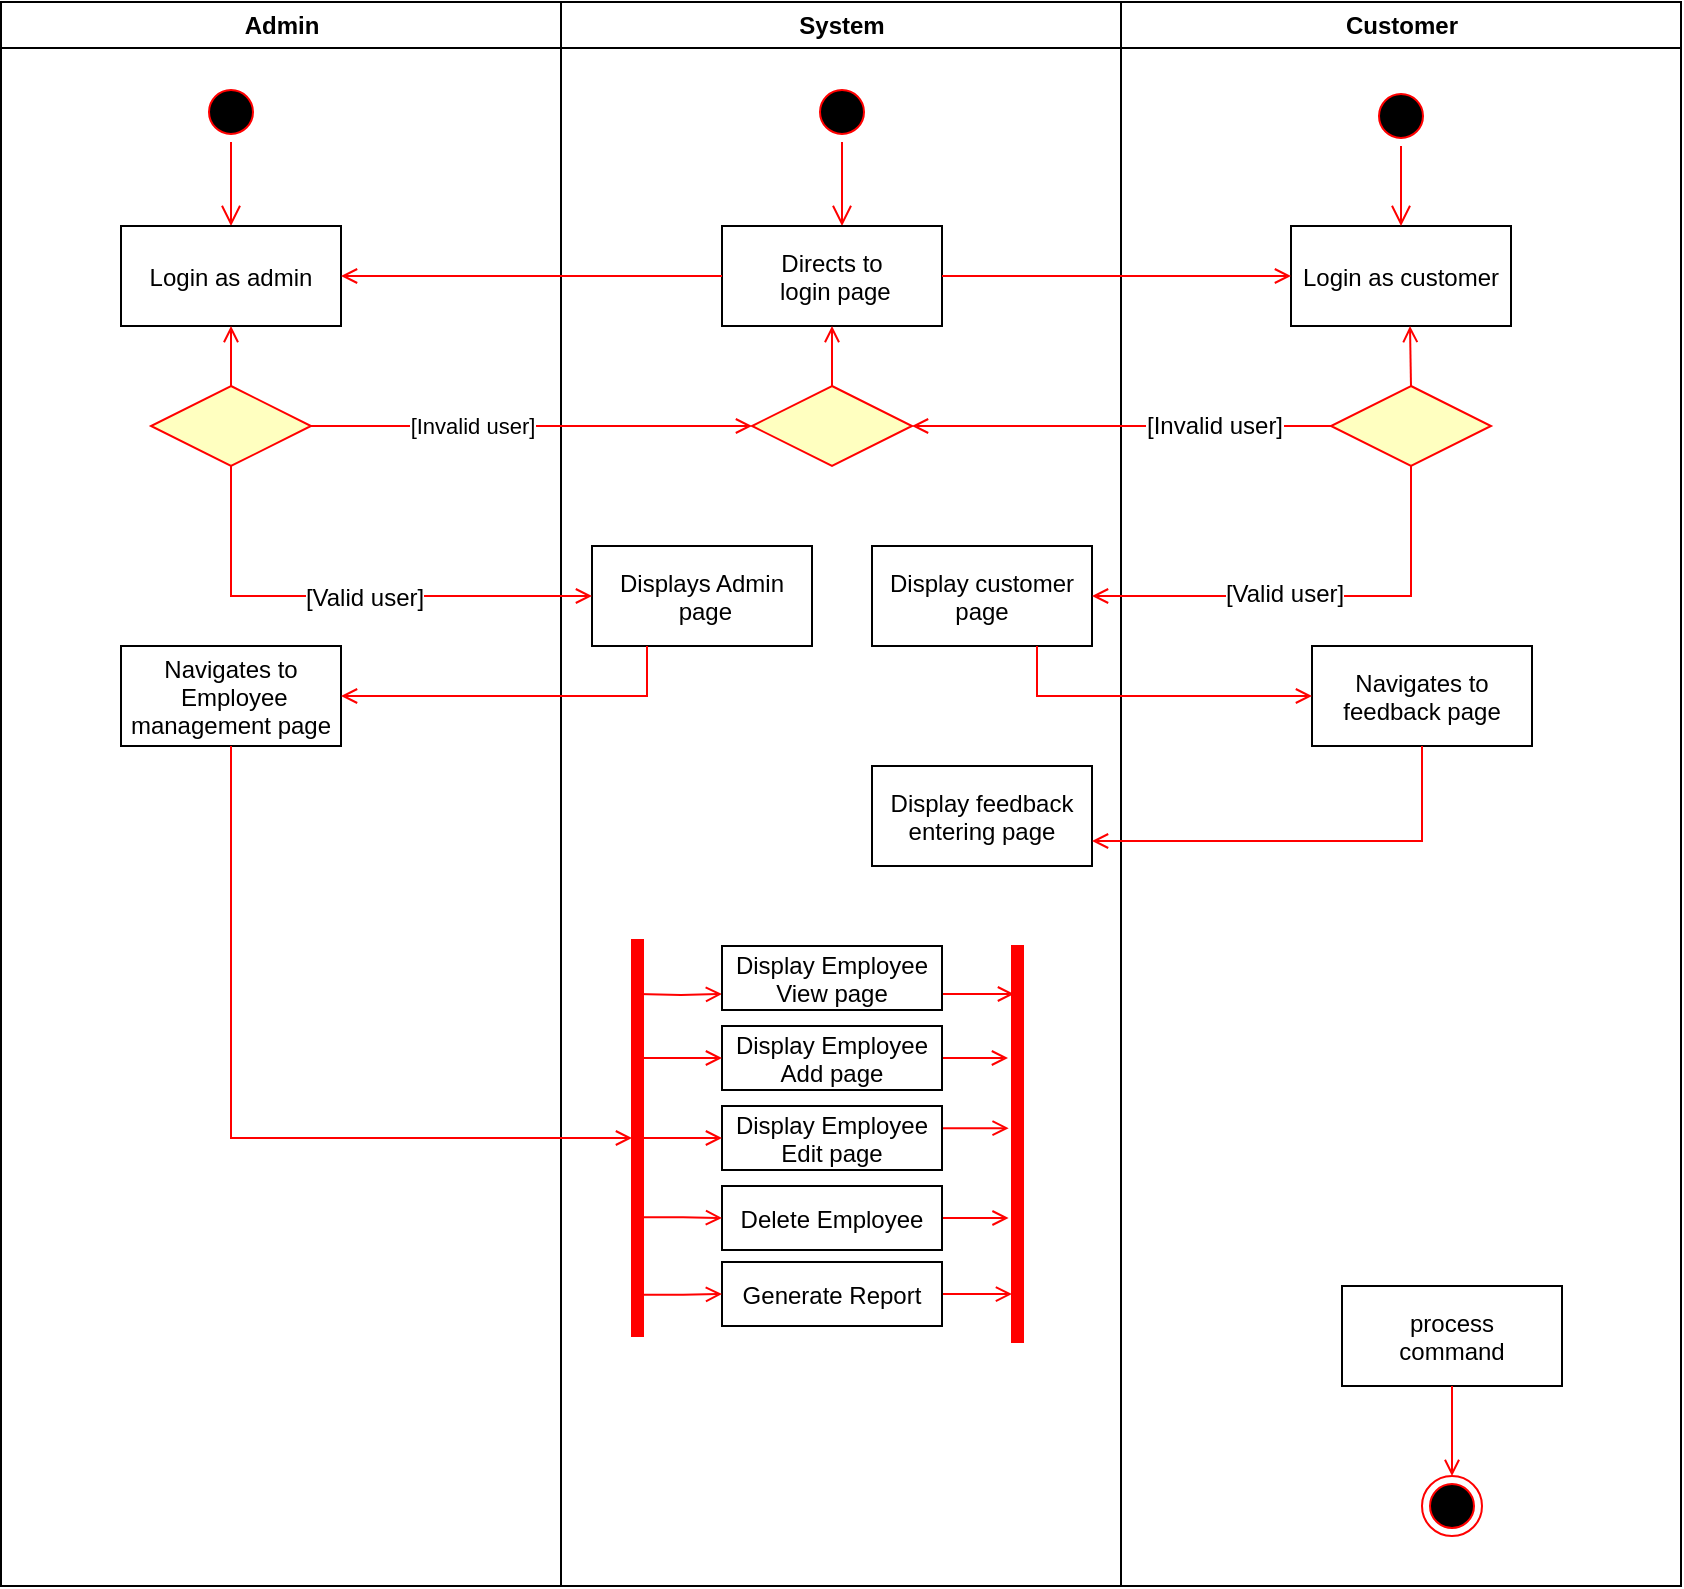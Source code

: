 <mxfile version="15.5.0" type="github">
  <diagram name="Page-1" id="e7e014a7-5840-1c2e-5031-d8a46d1fe8dd">
    <mxGraphModel dx="1730" dy="912" grid="1" gridSize="10" guides="1" tooltips="1" connect="1" arrows="1" fold="1" page="1" pageScale="1" pageWidth="1169" pageHeight="826" background="none" math="0" shadow="0">
      <root>
        <mxCell id="0" />
        <mxCell id="1" parent="0" />
        <mxCell id="2" value="Admin" style="swimlane;whiteSpace=wrap" parent="1" vertex="1">
          <mxGeometry x="164.5" y="128" width="280" height="792" as="geometry" />
        </mxCell>
        <mxCell id="5" value="" style="ellipse;shape=startState;fillColor=#000000;strokeColor=#ff0000;" parent="2" vertex="1">
          <mxGeometry x="100" y="40" width="30" height="30" as="geometry" />
        </mxCell>
        <mxCell id="6" value="" style="edgeStyle=elbowEdgeStyle;elbow=horizontal;verticalAlign=bottom;endArrow=open;endSize=8;strokeColor=#FF0000;endFill=1;rounded=0" parent="2" source="5" target="7" edge="1">
          <mxGeometry x="100" y="40" as="geometry">
            <mxPoint x="115" y="110" as="targetPoint" />
          </mxGeometry>
        </mxCell>
        <mxCell id="7" value="Login as admin" style="" parent="2" vertex="1">
          <mxGeometry x="60" y="112" width="110" height="50" as="geometry" />
        </mxCell>
        <mxCell id="vQt9zWExh9lSxkHfg90g-54" style="edgeStyle=orthogonalEdgeStyle;rounded=0;orthogonalLoop=1;jettySize=auto;html=1;exitX=0.5;exitY=0;exitDx=0;exitDy=0;entryX=0.5;entryY=1;entryDx=0;entryDy=0;strokeColor=#FF0000;endFill=1;endArrow=open;" edge="1" parent="2" source="vQt9zWExh9lSxkHfg90g-53" target="7">
          <mxGeometry relative="1" as="geometry" />
        </mxCell>
        <mxCell id="vQt9zWExh9lSxkHfg90g-53" value="" style="rhombus;fillColor=#ffffc0;strokeColor=#ff0000;" vertex="1" parent="2">
          <mxGeometry x="75" y="192" width="80" height="40" as="geometry" />
        </mxCell>
        <mxCell id="vQt9zWExh9lSxkHfg90g-65" value="Navigates to&#xa; Employee &#xa;management page" style="" vertex="1" parent="2">
          <mxGeometry x="60" y="322" width="110" height="50" as="geometry" />
        </mxCell>
        <mxCell id="3" value="System" style="swimlane;whiteSpace=wrap" parent="1" vertex="1">
          <mxGeometry x="444.5" y="128" width="280" height="792" as="geometry" />
        </mxCell>
        <mxCell id="13" value="" style="ellipse;shape=startState;fillColor=#000000;strokeColor=#ff0000;" parent="3" vertex="1">
          <mxGeometry x="125.5" y="40" width="30" height="30" as="geometry" />
        </mxCell>
        <mxCell id="14" value="" style="edgeStyle=elbowEdgeStyle;elbow=horizontal;verticalAlign=bottom;endArrow=open;endSize=8;strokeColor=#FF0000;endFill=1;rounded=0" parent="3" source="13" target="15" edge="1">
          <mxGeometry x="105.5" y="20" as="geometry">
            <mxPoint x="120.5" y="90" as="targetPoint" />
          </mxGeometry>
        </mxCell>
        <mxCell id="15" value="Directs to&#xa; login page" style="" parent="3" vertex="1">
          <mxGeometry x="80.5" y="112" width="110" height="50" as="geometry" />
        </mxCell>
        <mxCell id="vQt9zWExh9lSxkHfg90g-50" style="edgeStyle=orthogonalEdgeStyle;rounded=0;orthogonalLoop=1;jettySize=auto;html=1;exitX=0.5;exitY=0;exitDx=0;exitDy=0;entryX=0.5;entryY=1;entryDx=0;entryDy=0;strokeColor=#FF0000;endFill=1;endArrow=open;" edge="1" parent="3" source="21" target="15">
          <mxGeometry relative="1" as="geometry" />
        </mxCell>
        <mxCell id="21" value="" style="rhombus;fillColor=#ffffc0;strokeColor=#ff0000;" parent="3" vertex="1">
          <mxGeometry x="95.5" y="192" width="80" height="40" as="geometry" />
        </mxCell>
        <mxCell id="34" value="" style="whiteSpace=wrap;strokeColor=#FF0000;fillColor=#FF0000" parent="3" vertex="1">
          <mxGeometry x="35.5" y="469" width="5.5" height="198" as="geometry" />
        </mxCell>
        <mxCell id="10" value="Displays Admin&#xa; page" style="" parent="3" vertex="1">
          <mxGeometry x="15.5" y="272" width="110" height="50" as="geometry" />
        </mxCell>
        <mxCell id="vQt9zWExh9lSxkHfg90g-59" value="Display customer&#xa;page" style="" vertex="1" parent="3">
          <mxGeometry x="155.5" y="272" width="110" height="50" as="geometry" />
        </mxCell>
        <mxCell id="vQt9zWExh9lSxkHfg90g-69" value="Display feedback&#xa;entering page" style="" vertex="1" parent="3">
          <mxGeometry x="155.5" y="382" width="110" height="50" as="geometry" />
        </mxCell>
        <mxCell id="vQt9zWExh9lSxkHfg90g-78" style="edgeStyle=orthogonalEdgeStyle;rounded=0;orthogonalLoop=1;jettySize=auto;html=1;entryX=0;entryY=0.75;entryDx=0;entryDy=0;fontSize=11;strokeColor=#FF0000;endFill=1;endArrow=open;" edge="1" parent="3" target="vQt9zWExh9lSxkHfg90g-71">
          <mxGeometry relative="1" as="geometry">
            <mxPoint x="38.5" y="496" as="sourcePoint" />
          </mxGeometry>
        </mxCell>
        <mxCell id="vQt9zWExh9lSxkHfg90g-84" style="edgeStyle=orthogonalEdgeStyle;rounded=0;orthogonalLoop=1;jettySize=auto;html=1;exitX=1;exitY=0.75;exitDx=0;exitDy=0;entryX=0.182;entryY=0.123;entryDx=0;entryDy=0;entryPerimeter=0;fontSize=11;strokeColor=#FF0000;endFill=1;endArrow=open;" edge="1" parent="3" source="vQt9zWExh9lSxkHfg90g-71" target="vQt9zWExh9lSxkHfg90g-77">
          <mxGeometry relative="1" as="geometry" />
        </mxCell>
        <mxCell id="vQt9zWExh9lSxkHfg90g-71" value="Display Employee&#xa;View page" style="" vertex="1" parent="3">
          <mxGeometry x="80.5" y="472" width="110" height="32" as="geometry" />
        </mxCell>
        <mxCell id="vQt9zWExh9lSxkHfg90g-85" style="edgeStyle=orthogonalEdgeStyle;rounded=0;orthogonalLoop=1;jettySize=auto;html=1;exitX=1;exitY=0.5;exitDx=0;exitDy=0;fontSize=11;strokeColor=#FF0000;endFill=1;endArrow=open;" edge="1" parent="3" source="vQt9zWExh9lSxkHfg90g-73">
          <mxGeometry relative="1" as="geometry">
            <mxPoint x="223.5" y="528" as="targetPoint" />
          </mxGeometry>
        </mxCell>
        <mxCell id="vQt9zWExh9lSxkHfg90g-73" value="Display Employee&#xa;Add page" style="" vertex="1" parent="3">
          <mxGeometry x="80.5" y="512" width="110" height="32" as="geometry" />
        </mxCell>
        <mxCell id="vQt9zWExh9lSxkHfg90g-87" style="edgeStyle=orthogonalEdgeStyle;rounded=0;orthogonalLoop=1;jettySize=auto;html=1;exitX=1;exitY=0.25;exitDx=0;exitDy=0;entryX=-0.303;entryY=0.46;entryDx=0;entryDy=0;fontSize=11;entryPerimeter=0;strokeColor=#FF0000;endFill=1;endArrow=open;" edge="1" parent="3" source="vQt9zWExh9lSxkHfg90g-74" target="vQt9zWExh9lSxkHfg90g-77">
          <mxGeometry relative="1" as="geometry">
            <Array as="points">
              <mxPoint x="191" y="563" />
            </Array>
          </mxGeometry>
        </mxCell>
        <mxCell id="vQt9zWExh9lSxkHfg90g-74" value="Display Employee&#xa;Edit page" style="" vertex="1" parent="3">
          <mxGeometry x="80.5" y="552" width="110" height="32" as="geometry" />
        </mxCell>
        <mxCell id="vQt9zWExh9lSxkHfg90g-88" style="edgeStyle=orthogonalEdgeStyle;rounded=0;orthogonalLoop=1;jettySize=auto;html=1;exitX=1;exitY=0.5;exitDx=0;exitDy=0;entryX=-0.303;entryY=0.689;entryDx=0;entryDy=0;entryPerimeter=0;fontSize=11;strokeColor=#FF0000;endFill=1;endArrow=open;" edge="1" parent="3" source="vQt9zWExh9lSxkHfg90g-75" target="vQt9zWExh9lSxkHfg90g-77">
          <mxGeometry relative="1" as="geometry" />
        </mxCell>
        <mxCell id="vQt9zWExh9lSxkHfg90g-75" value="Delete Employee" style="" vertex="1" parent="3">
          <mxGeometry x="80.5" y="592" width="110" height="32" as="geometry" />
        </mxCell>
        <mxCell id="vQt9zWExh9lSxkHfg90g-89" style="edgeStyle=orthogonalEdgeStyle;rounded=0;orthogonalLoop=1;jettySize=auto;html=1;exitX=1;exitY=0.5;exitDx=0;exitDy=0;entryX=0;entryY=0.879;entryDx=0;entryDy=0;entryPerimeter=0;fontSize=11;strokeColor=#FF0000;endFill=1;endArrow=open;" edge="1" parent="3" source="vQt9zWExh9lSxkHfg90g-76" target="vQt9zWExh9lSxkHfg90g-77">
          <mxGeometry relative="1" as="geometry" />
        </mxCell>
        <mxCell id="vQt9zWExh9lSxkHfg90g-76" value="Generate Report" style="" vertex="1" parent="3">
          <mxGeometry x="80.5" y="630" width="110" height="32" as="geometry" />
        </mxCell>
        <mxCell id="vQt9zWExh9lSxkHfg90g-77" value="" style="whiteSpace=wrap;strokeColor=#FF0000;fillColor=#FF0000" vertex="1" parent="3">
          <mxGeometry x="225.5" y="472" width="5.5" height="198" as="geometry" />
        </mxCell>
        <mxCell id="vQt9zWExh9lSxkHfg90g-80" style="edgeStyle=orthogonalEdgeStyle;rounded=0;orthogonalLoop=1;jettySize=auto;html=1;exitX=0.909;exitY=0.325;exitDx=0;exitDy=0;entryX=0;entryY=0.5;entryDx=0;entryDy=0;fontSize=11;exitPerimeter=0;strokeColor=#FF0000;endFill=1;endArrow=open;" edge="1" parent="3" source="34" target="vQt9zWExh9lSxkHfg90g-73">
          <mxGeometry relative="1" as="geometry">
            <mxPoint x="499.999" y="626.038" as="sourcePoint" />
            <mxPoint x="535" y="626.0" as="targetPoint" />
            <Array as="points">
              <mxPoint x="41" y="528" />
            </Array>
          </mxGeometry>
        </mxCell>
        <mxCell id="vQt9zWExh9lSxkHfg90g-81" style="edgeStyle=orthogonalEdgeStyle;rounded=0;orthogonalLoop=1;jettySize=auto;html=1;entryX=0;entryY=0.5;entryDx=0;entryDy=0;fontSize=11;strokeColor=#FF0000;endFill=1;endArrow=open;exitX=1;exitY=0.5;exitDx=0;exitDy=0;" edge="1" parent="3" source="34" target="vQt9zWExh9lSxkHfg90g-74">
          <mxGeometry relative="1" as="geometry">
            <mxPoint x="45.5" y="568" as="sourcePoint" />
            <mxPoint x="535" y="634" as="targetPoint" />
          </mxGeometry>
        </mxCell>
        <mxCell id="vQt9zWExh9lSxkHfg90g-82" style="edgeStyle=orthogonalEdgeStyle;rounded=0;orthogonalLoop=1;jettySize=auto;html=1;entryX=0;entryY=0.5;entryDx=0;entryDy=0;fontSize=11;strokeColor=#FF0000;endFill=1;endArrow=open;exitX=0.909;exitY=0.7;exitDx=0;exitDy=0;exitPerimeter=0;" edge="1" parent="3" source="34" target="vQt9zWExh9lSxkHfg90g-75">
          <mxGeometry relative="1" as="geometry">
            <mxPoint x="495.5" y="706" as="sourcePoint" />
            <mxPoint x="535" y="706.0" as="targetPoint" />
          </mxGeometry>
        </mxCell>
        <mxCell id="vQt9zWExh9lSxkHfg90g-83" style="edgeStyle=orthogonalEdgeStyle;rounded=0;orthogonalLoop=1;jettySize=auto;html=1;entryX=0;entryY=0.5;entryDx=0;entryDy=0;fontSize=11;strokeColor=#FF0000;endFill=1;endArrow=open;exitX=0.909;exitY=0.896;exitDx=0;exitDy=0;exitPerimeter=0;" edge="1" parent="3" source="34" target="vQt9zWExh9lSxkHfg90g-76">
          <mxGeometry relative="1" as="geometry">
            <mxPoint x="494.999" y="745.6" as="sourcePoint" />
            <mxPoint x="535" y="746.0" as="targetPoint" />
          </mxGeometry>
        </mxCell>
        <mxCell id="4" value="Customer" style="swimlane;whiteSpace=wrap" parent="1" vertex="1">
          <mxGeometry x="724.5" y="128" width="280" height="792" as="geometry" />
        </mxCell>
        <mxCell id="33" value="process&#xa;command" style="" parent="4" vertex="1">
          <mxGeometry x="110.5" y="642" width="110" height="50" as="geometry" />
        </mxCell>
        <mxCell id="38" value="" style="ellipse;shape=endState;fillColor=#000000;strokeColor=#ff0000" parent="4" vertex="1">
          <mxGeometry x="150.5" y="737" width="30" height="30" as="geometry" />
        </mxCell>
        <mxCell id="39" value="" style="endArrow=open;strokeColor=#FF0000;endFill=1;rounded=0" parent="4" source="33" target="38" edge="1">
          <mxGeometry relative="1" as="geometry" />
        </mxCell>
        <mxCell id="vQt9zWExh9lSxkHfg90g-46" value="" style="ellipse;shape=startState;fillColor=#000000;strokeColor=#ff0000;" vertex="1" parent="4">
          <mxGeometry x="125" y="42" width="30" height="30" as="geometry" />
        </mxCell>
        <mxCell id="vQt9zWExh9lSxkHfg90g-47" value="Login as customer" style="" vertex="1" parent="4">
          <mxGeometry x="85" y="112" width="110" height="50" as="geometry" />
        </mxCell>
        <mxCell id="vQt9zWExh9lSxkHfg90g-45" value="" style="edgeStyle=elbowEdgeStyle;elbow=horizontal;verticalAlign=bottom;endArrow=open;endSize=8;strokeColor=#FF0000;endFill=1;rounded=0" edge="1" source="vQt9zWExh9lSxkHfg90g-46" target="vQt9zWExh9lSxkHfg90g-47" parent="4">
          <mxGeometry x="125" y="42" as="geometry">
            <mxPoint x="140" y="112" as="targetPoint" />
          </mxGeometry>
        </mxCell>
        <mxCell id="vQt9zWExh9lSxkHfg90g-51" style="edgeStyle=orthogonalEdgeStyle;rounded=0;orthogonalLoop=1;jettySize=auto;html=1;exitX=0.5;exitY=0;exitDx=0;exitDy=0;entryX=0.5;entryY=1;entryDx=0;entryDy=0;strokeColor=#FF0000;endFill=1;endArrow=open;" edge="1" source="vQt9zWExh9lSxkHfg90g-52" parent="4">
          <mxGeometry relative="1" as="geometry">
            <mxPoint x="144.5" y="162" as="targetPoint" />
            <Array as="points">
              <mxPoint x="145" y="192" />
            </Array>
          </mxGeometry>
        </mxCell>
        <mxCell id="vQt9zWExh9lSxkHfg90g-52" value="" style="rhombus;fillColor=#ffffc0;strokeColor=#ff0000;" vertex="1" parent="4">
          <mxGeometry x="105" y="192" width="80" height="40" as="geometry" />
        </mxCell>
        <mxCell id="vQt9zWExh9lSxkHfg90g-66" value="Navigates to &#xa;feedback page" style="" vertex="1" parent="4">
          <mxGeometry x="95.5" y="322" width="110" height="50" as="geometry" />
        </mxCell>
        <mxCell id="vQt9zWExh9lSxkHfg90g-48" value="" style="endArrow=open;strokeColor=#FF0000;endFill=1;rounded=0;exitX=1;exitY=0.5;exitDx=0;exitDy=0;entryX=0;entryY=0.5;entryDx=0;entryDy=0;" edge="1" parent="1" source="15" target="vQt9zWExh9lSxkHfg90g-47">
          <mxGeometry relative="1" as="geometry">
            <mxPoint x="670" y="260" as="sourcePoint" />
            <mxPoint x="1049" y="511" as="targetPoint" />
          </mxGeometry>
        </mxCell>
        <mxCell id="vQt9zWExh9lSxkHfg90g-49" value="" style="endArrow=open;strokeColor=#FF0000;endFill=1;rounded=0;exitX=0;exitY=0.5;exitDx=0;exitDy=0;entryX=1;entryY=0.5;entryDx=0;entryDy=0;" edge="1" parent="1" source="15" target="7">
          <mxGeometry relative="1" as="geometry">
            <mxPoint x="650" y="275" as="sourcePoint" />
            <mxPoint x="819.5" y="275" as="targetPoint" />
          </mxGeometry>
        </mxCell>
        <mxCell id="vQt9zWExh9lSxkHfg90g-55" style="edgeStyle=orthogonalEdgeStyle;rounded=0;orthogonalLoop=1;jettySize=auto;html=1;exitX=1;exitY=0.5;exitDx=0;exitDy=0;entryX=0;entryY=0.5;entryDx=0;entryDy=0;strokeColor=#FF0000;endFill=1;endArrow=open;" edge="1" parent="1" source="vQt9zWExh9lSxkHfg90g-53" target="21">
          <mxGeometry relative="1" as="geometry" />
        </mxCell>
        <mxCell id="vQt9zWExh9lSxkHfg90g-57" value="[Invalid user]" style="edgeLabel;html=1;align=center;verticalAlign=middle;resizable=0;points=[];" vertex="1" connectable="0" parent="vQt9zWExh9lSxkHfg90g-55">
          <mxGeometry x="-0.211" relative="1" as="geometry">
            <mxPoint x="-7" as="offset" />
          </mxGeometry>
        </mxCell>
        <mxCell id="vQt9zWExh9lSxkHfg90g-56" style="edgeStyle=orthogonalEdgeStyle;rounded=0;orthogonalLoop=1;jettySize=auto;html=1;exitX=0;exitY=0.5;exitDx=0;exitDy=0;entryX=1;entryY=0.5;entryDx=0;entryDy=0;strokeColor=#FF0000;endFill=1;endArrow=open;" edge="1" parent="1" source="vQt9zWExh9lSxkHfg90g-52" target="21">
          <mxGeometry relative="1" as="geometry" />
        </mxCell>
        <mxCell id="vQt9zWExh9lSxkHfg90g-58" value="[Invalid user]" style="edgeLabel;html=1;align=center;verticalAlign=middle;resizable=0;points=[];fontSize=12;" vertex="1" connectable="0" parent="vQt9zWExh9lSxkHfg90g-56">
          <mxGeometry x="-0.365" y="1" relative="1" as="geometry">
            <mxPoint x="8" y="-1" as="offset" />
          </mxGeometry>
        </mxCell>
        <mxCell id="vQt9zWExh9lSxkHfg90g-60" style="edgeStyle=orthogonalEdgeStyle;rounded=0;orthogonalLoop=1;jettySize=auto;html=1;exitX=0.5;exitY=1;exitDx=0;exitDy=0;entryX=0;entryY=0.5;entryDx=0;entryDy=0;fontSize=11;strokeColor=#FF0000;endFill=1;endArrow=open;" edge="1" parent="1" source="vQt9zWExh9lSxkHfg90g-53" target="10">
          <mxGeometry relative="1" as="geometry" />
        </mxCell>
        <mxCell id="vQt9zWExh9lSxkHfg90g-63" value="[Valid user]" style="edgeLabel;html=1;align=center;verticalAlign=middle;resizable=0;points=[];fontSize=12;" vertex="1" connectable="0" parent="vQt9zWExh9lSxkHfg90g-60">
          <mxGeometry x="0.072" y="-1" relative="1" as="geometry">
            <mxPoint as="offset" />
          </mxGeometry>
        </mxCell>
        <mxCell id="vQt9zWExh9lSxkHfg90g-61" style="edgeStyle=orthogonalEdgeStyle;rounded=0;orthogonalLoop=1;jettySize=auto;html=1;exitX=0.5;exitY=1;exitDx=0;exitDy=0;entryX=1;entryY=0.5;entryDx=0;entryDy=0;fontSize=11;strokeColor=#FF0000;endFill=1;endArrow=open;" edge="1" parent="1" source="vQt9zWExh9lSxkHfg90g-52" target="vQt9zWExh9lSxkHfg90g-59">
          <mxGeometry relative="1" as="geometry" />
        </mxCell>
        <mxCell id="vQt9zWExh9lSxkHfg90g-62" value="[Valid user]" style="edgeLabel;html=1;align=center;verticalAlign=middle;resizable=0;points=[];fontSize=12;" vertex="1" connectable="0" parent="vQt9zWExh9lSxkHfg90g-61">
          <mxGeometry x="0.144" y="-1" relative="1" as="geometry">
            <mxPoint as="offset" />
          </mxGeometry>
        </mxCell>
        <mxCell id="vQt9zWExh9lSxkHfg90g-67" style="edgeStyle=orthogonalEdgeStyle;rounded=0;orthogonalLoop=1;jettySize=auto;html=1;exitX=0.25;exitY=1;exitDx=0;exitDy=0;entryX=1;entryY=0.5;entryDx=0;entryDy=0;fontSize=11;strokeColor=#FF0000;endFill=1;endArrow=open;" edge="1" parent="1" source="10" target="vQt9zWExh9lSxkHfg90g-65">
          <mxGeometry relative="1" as="geometry" />
        </mxCell>
        <mxCell id="vQt9zWExh9lSxkHfg90g-68" style="edgeStyle=orthogonalEdgeStyle;rounded=0;orthogonalLoop=1;jettySize=auto;html=1;exitX=0.75;exitY=1;exitDx=0;exitDy=0;fontSize=11;strokeColor=#FF0000;endFill=1;endArrow=open;" edge="1" parent="1" source="vQt9zWExh9lSxkHfg90g-59" target="vQt9zWExh9lSxkHfg90g-66">
          <mxGeometry relative="1" as="geometry" />
        </mxCell>
        <mxCell id="vQt9zWExh9lSxkHfg90g-70" style="edgeStyle=orthogonalEdgeStyle;rounded=0;orthogonalLoop=1;jettySize=auto;html=1;exitX=0.5;exitY=1;exitDx=0;exitDy=0;entryX=1;entryY=0.75;entryDx=0;entryDy=0;fontSize=11;strokeColor=#FF0000;endFill=1;endArrow=open;" edge="1" parent="1" source="vQt9zWExh9lSxkHfg90g-66" target="vQt9zWExh9lSxkHfg90g-69">
          <mxGeometry relative="1" as="geometry" />
        </mxCell>
        <mxCell id="vQt9zWExh9lSxkHfg90g-72" style="edgeStyle=orthogonalEdgeStyle;rounded=0;orthogonalLoop=1;jettySize=auto;html=1;exitX=0.5;exitY=1;exitDx=0;exitDy=0;entryX=0;entryY=0.5;entryDx=0;entryDy=0;fontSize=11;strokeColor=#FF0000;endFill=1;endArrow=open;" edge="1" parent="1" source="vQt9zWExh9lSxkHfg90g-65" target="34">
          <mxGeometry relative="1" as="geometry" />
        </mxCell>
      </root>
    </mxGraphModel>
  </diagram>
</mxfile>
